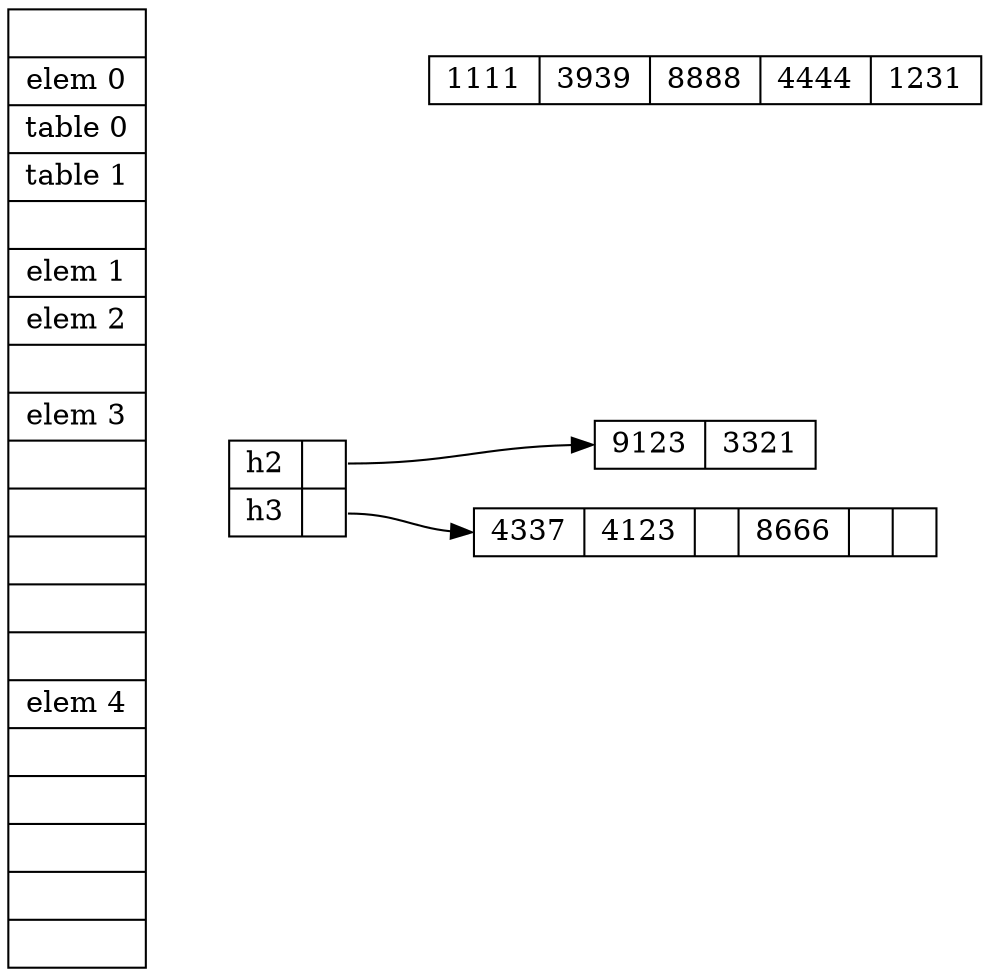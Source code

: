 digraph {
  rankdir = LR;
  node [shape="record", width=0.2, height=0.2];

  entries [label="{1111|3939|8888|4444|1231}"];

  minibuckets [label="{h2|<b2>}|{h3 | <b3>}"];
  bucket_2 [label="{9123|3321}"];
  bucket_3 [label="{4337|4123||8666||}"];
  minibuckets:b2 -> bucket_2:w;
  minibuckets:b3 -> bucket_3:w;

  buckets [label="|<elems> elem 0|table 0|table 1||elem 1|elem 2||elem 3||||||elem 4|||||"];

  spacer [style=invis];
  buckets:elems -> spacer -> entries [style=invis];
  buckets -> minibuckets [style=invis];
}
